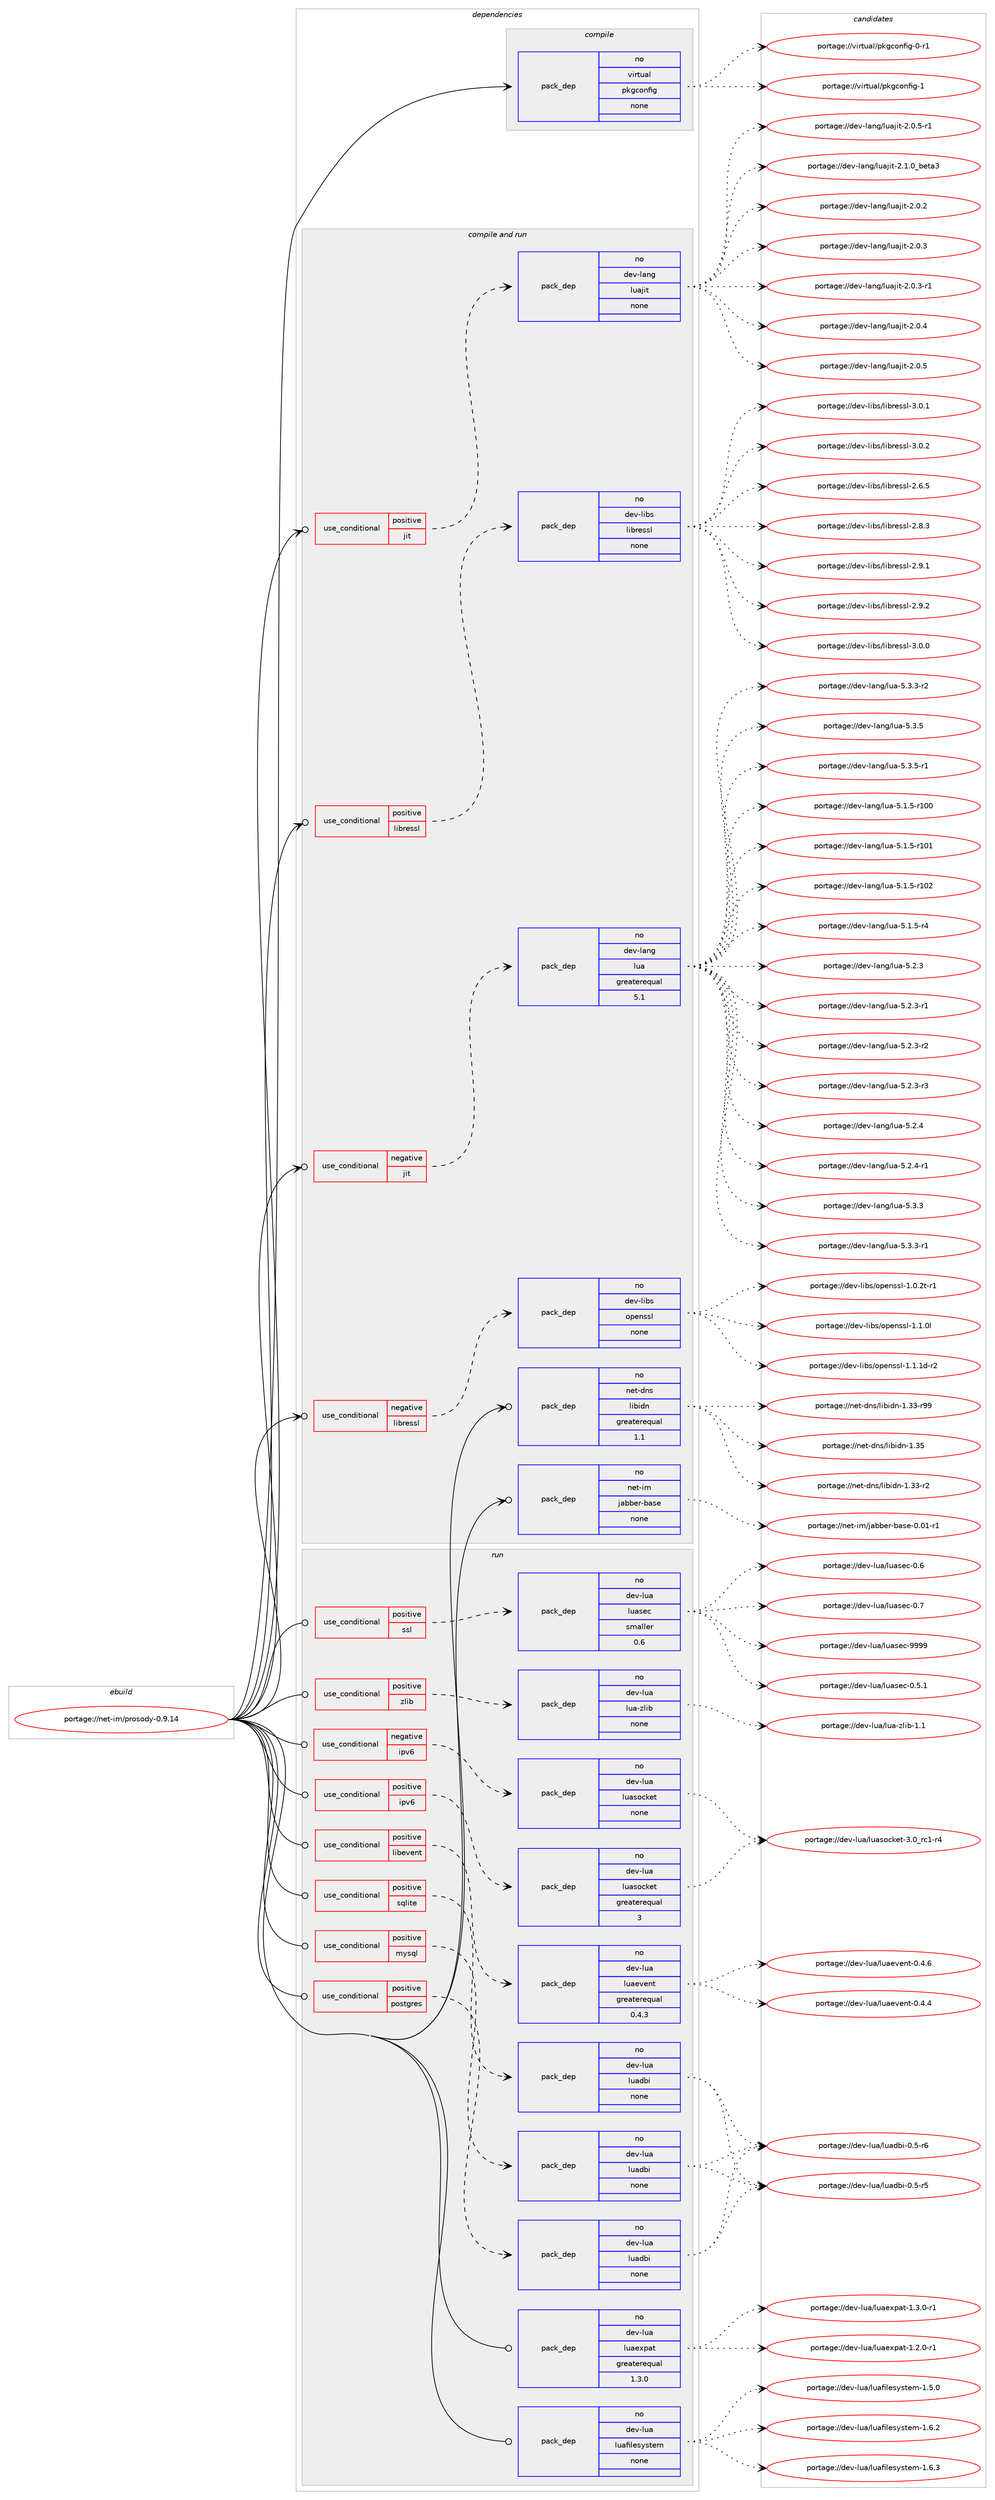 digraph prolog {

# *************
# Graph options
# *************

newrank=true;
concentrate=true;
compound=true;
graph [rankdir=LR,fontname=Helvetica,fontsize=10,ranksep=1.5];#, ranksep=2.5, nodesep=0.2];
edge  [arrowhead=vee];
node  [fontname=Helvetica,fontsize=10];

# **********
# The ebuild
# **********

subgraph cluster_leftcol {
color=gray;
rank=same;
label=<<i>ebuild</i>>;
id [label="portage://net-im/prosody-0.9.14", color=red, width=4, href="../net-im/prosody-0.9.14.svg"];
}

# ****************
# The dependencies
# ****************

subgraph cluster_midcol {
color=gray;
label=<<i>dependencies</i>>;
subgraph cluster_compile {
fillcolor="#eeeeee";
style=filled;
label=<<i>compile</i>>;
subgraph pack260940 {
dependency355776 [label=<<TABLE BORDER="0" CELLBORDER="1" CELLSPACING="0" CELLPADDING="4" WIDTH="220"><TR><TD ROWSPAN="6" CELLPADDING="30">pack_dep</TD></TR><TR><TD WIDTH="110">no</TD></TR><TR><TD>virtual</TD></TR><TR><TD>pkgconfig</TD></TR><TR><TD>none</TD></TR><TR><TD></TD></TR></TABLE>>, shape=none, color=blue];
}
id:e -> dependency355776:w [weight=20,style="solid",arrowhead="vee"];
}
subgraph cluster_compileandrun {
fillcolor="#eeeeee";
style=filled;
label=<<i>compile and run</i>>;
subgraph cond88953 {
dependency355777 [label=<<TABLE BORDER="0" CELLBORDER="1" CELLSPACING="0" CELLPADDING="4"><TR><TD ROWSPAN="3" CELLPADDING="10">use_conditional</TD></TR><TR><TD>negative</TD></TR><TR><TD>jit</TD></TR></TABLE>>, shape=none, color=red];
subgraph pack260941 {
dependency355778 [label=<<TABLE BORDER="0" CELLBORDER="1" CELLSPACING="0" CELLPADDING="4" WIDTH="220"><TR><TD ROWSPAN="6" CELLPADDING="30">pack_dep</TD></TR><TR><TD WIDTH="110">no</TD></TR><TR><TD>dev-lang</TD></TR><TR><TD>lua</TD></TR><TR><TD>greaterequal</TD></TR><TR><TD>5.1</TD></TR></TABLE>>, shape=none, color=blue];
}
dependency355777:e -> dependency355778:w [weight=20,style="dashed",arrowhead="vee"];
}
id:e -> dependency355777:w [weight=20,style="solid",arrowhead="odotvee"];
subgraph cond88954 {
dependency355779 [label=<<TABLE BORDER="0" CELLBORDER="1" CELLSPACING="0" CELLPADDING="4"><TR><TD ROWSPAN="3" CELLPADDING="10">use_conditional</TD></TR><TR><TD>negative</TD></TR><TR><TD>libressl</TD></TR></TABLE>>, shape=none, color=red];
subgraph pack260942 {
dependency355780 [label=<<TABLE BORDER="0" CELLBORDER="1" CELLSPACING="0" CELLPADDING="4" WIDTH="220"><TR><TD ROWSPAN="6" CELLPADDING="30">pack_dep</TD></TR><TR><TD WIDTH="110">no</TD></TR><TR><TD>dev-libs</TD></TR><TR><TD>openssl</TD></TR><TR><TD>none</TD></TR><TR><TD></TD></TR></TABLE>>, shape=none, color=blue];
}
dependency355779:e -> dependency355780:w [weight=20,style="dashed",arrowhead="vee"];
}
id:e -> dependency355779:w [weight=20,style="solid",arrowhead="odotvee"];
subgraph cond88955 {
dependency355781 [label=<<TABLE BORDER="0" CELLBORDER="1" CELLSPACING="0" CELLPADDING="4"><TR><TD ROWSPAN="3" CELLPADDING="10">use_conditional</TD></TR><TR><TD>positive</TD></TR><TR><TD>jit</TD></TR></TABLE>>, shape=none, color=red];
subgraph pack260943 {
dependency355782 [label=<<TABLE BORDER="0" CELLBORDER="1" CELLSPACING="0" CELLPADDING="4" WIDTH="220"><TR><TD ROWSPAN="6" CELLPADDING="30">pack_dep</TD></TR><TR><TD WIDTH="110">no</TD></TR><TR><TD>dev-lang</TD></TR><TR><TD>luajit</TD></TR><TR><TD>none</TD></TR><TR><TD></TD></TR></TABLE>>, shape=none, color=blue];
}
dependency355781:e -> dependency355782:w [weight=20,style="dashed",arrowhead="vee"];
}
id:e -> dependency355781:w [weight=20,style="solid",arrowhead="odotvee"];
subgraph cond88956 {
dependency355783 [label=<<TABLE BORDER="0" CELLBORDER="1" CELLSPACING="0" CELLPADDING="4"><TR><TD ROWSPAN="3" CELLPADDING="10">use_conditional</TD></TR><TR><TD>positive</TD></TR><TR><TD>libressl</TD></TR></TABLE>>, shape=none, color=red];
subgraph pack260944 {
dependency355784 [label=<<TABLE BORDER="0" CELLBORDER="1" CELLSPACING="0" CELLPADDING="4" WIDTH="220"><TR><TD ROWSPAN="6" CELLPADDING="30">pack_dep</TD></TR><TR><TD WIDTH="110">no</TD></TR><TR><TD>dev-libs</TD></TR><TR><TD>libressl</TD></TR><TR><TD>none</TD></TR><TR><TD></TD></TR></TABLE>>, shape=none, color=blue];
}
dependency355783:e -> dependency355784:w [weight=20,style="dashed",arrowhead="vee"];
}
id:e -> dependency355783:w [weight=20,style="solid",arrowhead="odotvee"];
subgraph pack260945 {
dependency355785 [label=<<TABLE BORDER="0" CELLBORDER="1" CELLSPACING="0" CELLPADDING="4" WIDTH="220"><TR><TD ROWSPAN="6" CELLPADDING="30">pack_dep</TD></TR><TR><TD WIDTH="110">no</TD></TR><TR><TD>net-dns</TD></TR><TR><TD>libidn</TD></TR><TR><TD>greaterequal</TD></TR><TR><TD>1.1</TD></TR></TABLE>>, shape=none, color=blue];
}
id:e -> dependency355785:w [weight=20,style="solid",arrowhead="odotvee"];
subgraph pack260946 {
dependency355786 [label=<<TABLE BORDER="0" CELLBORDER="1" CELLSPACING="0" CELLPADDING="4" WIDTH="220"><TR><TD ROWSPAN="6" CELLPADDING="30">pack_dep</TD></TR><TR><TD WIDTH="110">no</TD></TR><TR><TD>net-im</TD></TR><TR><TD>jabber-base</TD></TR><TR><TD>none</TD></TR><TR><TD></TD></TR></TABLE>>, shape=none, color=blue];
}
id:e -> dependency355786:w [weight=20,style="solid",arrowhead="odotvee"];
}
subgraph cluster_run {
fillcolor="#eeeeee";
style=filled;
label=<<i>run</i>>;
subgraph cond88957 {
dependency355787 [label=<<TABLE BORDER="0" CELLBORDER="1" CELLSPACING="0" CELLPADDING="4"><TR><TD ROWSPAN="3" CELLPADDING="10">use_conditional</TD></TR><TR><TD>negative</TD></TR><TR><TD>ipv6</TD></TR></TABLE>>, shape=none, color=red];
subgraph pack260947 {
dependency355788 [label=<<TABLE BORDER="0" CELLBORDER="1" CELLSPACING="0" CELLPADDING="4" WIDTH="220"><TR><TD ROWSPAN="6" CELLPADDING="30">pack_dep</TD></TR><TR><TD WIDTH="110">no</TD></TR><TR><TD>dev-lua</TD></TR><TR><TD>luasocket</TD></TR><TR><TD>none</TD></TR><TR><TD></TD></TR></TABLE>>, shape=none, color=blue];
}
dependency355787:e -> dependency355788:w [weight=20,style="dashed",arrowhead="vee"];
}
id:e -> dependency355787:w [weight=20,style="solid",arrowhead="odot"];
subgraph cond88958 {
dependency355789 [label=<<TABLE BORDER="0" CELLBORDER="1" CELLSPACING="0" CELLPADDING="4"><TR><TD ROWSPAN="3" CELLPADDING="10">use_conditional</TD></TR><TR><TD>positive</TD></TR><TR><TD>ipv6</TD></TR></TABLE>>, shape=none, color=red];
subgraph pack260948 {
dependency355790 [label=<<TABLE BORDER="0" CELLBORDER="1" CELLSPACING="0" CELLPADDING="4" WIDTH="220"><TR><TD ROWSPAN="6" CELLPADDING="30">pack_dep</TD></TR><TR><TD WIDTH="110">no</TD></TR><TR><TD>dev-lua</TD></TR><TR><TD>luasocket</TD></TR><TR><TD>greaterequal</TD></TR><TR><TD>3</TD></TR></TABLE>>, shape=none, color=blue];
}
dependency355789:e -> dependency355790:w [weight=20,style="dashed",arrowhead="vee"];
}
id:e -> dependency355789:w [weight=20,style="solid",arrowhead="odot"];
subgraph cond88959 {
dependency355791 [label=<<TABLE BORDER="0" CELLBORDER="1" CELLSPACING="0" CELLPADDING="4"><TR><TD ROWSPAN="3" CELLPADDING="10">use_conditional</TD></TR><TR><TD>positive</TD></TR><TR><TD>libevent</TD></TR></TABLE>>, shape=none, color=red];
subgraph pack260949 {
dependency355792 [label=<<TABLE BORDER="0" CELLBORDER="1" CELLSPACING="0" CELLPADDING="4" WIDTH="220"><TR><TD ROWSPAN="6" CELLPADDING="30">pack_dep</TD></TR><TR><TD WIDTH="110">no</TD></TR><TR><TD>dev-lua</TD></TR><TR><TD>luaevent</TD></TR><TR><TD>greaterequal</TD></TR><TR><TD>0.4.3</TD></TR></TABLE>>, shape=none, color=blue];
}
dependency355791:e -> dependency355792:w [weight=20,style="dashed",arrowhead="vee"];
}
id:e -> dependency355791:w [weight=20,style="solid",arrowhead="odot"];
subgraph cond88960 {
dependency355793 [label=<<TABLE BORDER="0" CELLBORDER="1" CELLSPACING="0" CELLPADDING="4"><TR><TD ROWSPAN="3" CELLPADDING="10">use_conditional</TD></TR><TR><TD>positive</TD></TR><TR><TD>mysql</TD></TR></TABLE>>, shape=none, color=red];
subgraph pack260950 {
dependency355794 [label=<<TABLE BORDER="0" CELLBORDER="1" CELLSPACING="0" CELLPADDING="4" WIDTH="220"><TR><TD ROWSPAN="6" CELLPADDING="30">pack_dep</TD></TR><TR><TD WIDTH="110">no</TD></TR><TR><TD>dev-lua</TD></TR><TR><TD>luadbi</TD></TR><TR><TD>none</TD></TR><TR><TD></TD></TR></TABLE>>, shape=none, color=blue];
}
dependency355793:e -> dependency355794:w [weight=20,style="dashed",arrowhead="vee"];
}
id:e -> dependency355793:w [weight=20,style="solid",arrowhead="odot"];
subgraph cond88961 {
dependency355795 [label=<<TABLE BORDER="0" CELLBORDER="1" CELLSPACING="0" CELLPADDING="4"><TR><TD ROWSPAN="3" CELLPADDING="10">use_conditional</TD></TR><TR><TD>positive</TD></TR><TR><TD>postgres</TD></TR></TABLE>>, shape=none, color=red];
subgraph pack260951 {
dependency355796 [label=<<TABLE BORDER="0" CELLBORDER="1" CELLSPACING="0" CELLPADDING="4" WIDTH="220"><TR><TD ROWSPAN="6" CELLPADDING="30">pack_dep</TD></TR><TR><TD WIDTH="110">no</TD></TR><TR><TD>dev-lua</TD></TR><TR><TD>luadbi</TD></TR><TR><TD>none</TD></TR><TR><TD></TD></TR></TABLE>>, shape=none, color=blue];
}
dependency355795:e -> dependency355796:w [weight=20,style="dashed",arrowhead="vee"];
}
id:e -> dependency355795:w [weight=20,style="solid",arrowhead="odot"];
subgraph cond88962 {
dependency355797 [label=<<TABLE BORDER="0" CELLBORDER="1" CELLSPACING="0" CELLPADDING="4"><TR><TD ROWSPAN="3" CELLPADDING="10">use_conditional</TD></TR><TR><TD>positive</TD></TR><TR><TD>sqlite</TD></TR></TABLE>>, shape=none, color=red];
subgraph pack260952 {
dependency355798 [label=<<TABLE BORDER="0" CELLBORDER="1" CELLSPACING="0" CELLPADDING="4" WIDTH="220"><TR><TD ROWSPAN="6" CELLPADDING="30">pack_dep</TD></TR><TR><TD WIDTH="110">no</TD></TR><TR><TD>dev-lua</TD></TR><TR><TD>luadbi</TD></TR><TR><TD>none</TD></TR><TR><TD></TD></TR></TABLE>>, shape=none, color=blue];
}
dependency355797:e -> dependency355798:w [weight=20,style="dashed",arrowhead="vee"];
}
id:e -> dependency355797:w [weight=20,style="solid",arrowhead="odot"];
subgraph cond88963 {
dependency355799 [label=<<TABLE BORDER="0" CELLBORDER="1" CELLSPACING="0" CELLPADDING="4"><TR><TD ROWSPAN="3" CELLPADDING="10">use_conditional</TD></TR><TR><TD>positive</TD></TR><TR><TD>ssl</TD></TR></TABLE>>, shape=none, color=red];
subgraph pack260953 {
dependency355800 [label=<<TABLE BORDER="0" CELLBORDER="1" CELLSPACING="0" CELLPADDING="4" WIDTH="220"><TR><TD ROWSPAN="6" CELLPADDING="30">pack_dep</TD></TR><TR><TD WIDTH="110">no</TD></TR><TR><TD>dev-lua</TD></TR><TR><TD>luasec</TD></TR><TR><TD>smaller</TD></TR><TR><TD>0.6</TD></TR></TABLE>>, shape=none, color=blue];
}
dependency355799:e -> dependency355800:w [weight=20,style="dashed",arrowhead="vee"];
}
id:e -> dependency355799:w [weight=20,style="solid",arrowhead="odot"];
subgraph cond88964 {
dependency355801 [label=<<TABLE BORDER="0" CELLBORDER="1" CELLSPACING="0" CELLPADDING="4"><TR><TD ROWSPAN="3" CELLPADDING="10">use_conditional</TD></TR><TR><TD>positive</TD></TR><TR><TD>zlib</TD></TR></TABLE>>, shape=none, color=red];
subgraph pack260954 {
dependency355802 [label=<<TABLE BORDER="0" CELLBORDER="1" CELLSPACING="0" CELLPADDING="4" WIDTH="220"><TR><TD ROWSPAN="6" CELLPADDING="30">pack_dep</TD></TR><TR><TD WIDTH="110">no</TD></TR><TR><TD>dev-lua</TD></TR><TR><TD>lua-zlib</TD></TR><TR><TD>none</TD></TR><TR><TD></TD></TR></TABLE>>, shape=none, color=blue];
}
dependency355801:e -> dependency355802:w [weight=20,style="dashed",arrowhead="vee"];
}
id:e -> dependency355801:w [weight=20,style="solid",arrowhead="odot"];
subgraph pack260955 {
dependency355803 [label=<<TABLE BORDER="0" CELLBORDER="1" CELLSPACING="0" CELLPADDING="4" WIDTH="220"><TR><TD ROWSPAN="6" CELLPADDING="30">pack_dep</TD></TR><TR><TD WIDTH="110">no</TD></TR><TR><TD>dev-lua</TD></TR><TR><TD>luaexpat</TD></TR><TR><TD>greaterequal</TD></TR><TR><TD>1.3.0</TD></TR></TABLE>>, shape=none, color=blue];
}
id:e -> dependency355803:w [weight=20,style="solid",arrowhead="odot"];
subgraph pack260956 {
dependency355804 [label=<<TABLE BORDER="0" CELLBORDER="1" CELLSPACING="0" CELLPADDING="4" WIDTH="220"><TR><TD ROWSPAN="6" CELLPADDING="30">pack_dep</TD></TR><TR><TD WIDTH="110">no</TD></TR><TR><TD>dev-lua</TD></TR><TR><TD>luafilesystem</TD></TR><TR><TD>none</TD></TR><TR><TD></TD></TR></TABLE>>, shape=none, color=blue];
}
id:e -> dependency355804:w [weight=20,style="solid",arrowhead="odot"];
}
}

# **************
# The candidates
# **************

subgraph cluster_choices {
rank=same;
color=gray;
label=<<i>candidates</i>>;

subgraph choice260940 {
color=black;
nodesep=1;
choiceportage11810511411611797108471121071039911111010210510345484511449 [label="portage://virtual/pkgconfig-0-r1", color=red, width=4,href="../virtual/pkgconfig-0-r1.svg"];
choiceportage1181051141161179710847112107103991111101021051034549 [label="portage://virtual/pkgconfig-1", color=red, width=4,href="../virtual/pkgconfig-1.svg"];
dependency355776:e -> choiceportage11810511411611797108471121071039911111010210510345484511449:w [style=dotted,weight="100"];
dependency355776:e -> choiceportage1181051141161179710847112107103991111101021051034549:w [style=dotted,weight="100"];
}
subgraph choice260941 {
color=black;
nodesep=1;
choiceportage1001011184510897110103471081179745534649465345114494848 [label="portage://dev-lang/lua-5.1.5-r100", color=red, width=4,href="../dev-lang/lua-5.1.5-r100.svg"];
choiceportage1001011184510897110103471081179745534649465345114494849 [label="portage://dev-lang/lua-5.1.5-r101", color=red, width=4,href="../dev-lang/lua-5.1.5-r101.svg"];
choiceportage1001011184510897110103471081179745534649465345114494850 [label="portage://dev-lang/lua-5.1.5-r102", color=red, width=4,href="../dev-lang/lua-5.1.5-r102.svg"];
choiceportage100101118451089711010347108117974553464946534511452 [label="portage://dev-lang/lua-5.1.5-r4", color=red, width=4,href="../dev-lang/lua-5.1.5-r4.svg"];
choiceportage10010111845108971101034710811797455346504651 [label="portage://dev-lang/lua-5.2.3", color=red, width=4,href="../dev-lang/lua-5.2.3.svg"];
choiceportage100101118451089711010347108117974553465046514511449 [label="portage://dev-lang/lua-5.2.3-r1", color=red, width=4,href="../dev-lang/lua-5.2.3-r1.svg"];
choiceportage100101118451089711010347108117974553465046514511450 [label="portage://dev-lang/lua-5.2.3-r2", color=red, width=4,href="../dev-lang/lua-5.2.3-r2.svg"];
choiceportage100101118451089711010347108117974553465046514511451 [label="portage://dev-lang/lua-5.2.3-r3", color=red, width=4,href="../dev-lang/lua-5.2.3-r3.svg"];
choiceportage10010111845108971101034710811797455346504652 [label="portage://dev-lang/lua-5.2.4", color=red, width=4,href="../dev-lang/lua-5.2.4.svg"];
choiceportage100101118451089711010347108117974553465046524511449 [label="portage://dev-lang/lua-5.2.4-r1", color=red, width=4,href="../dev-lang/lua-5.2.4-r1.svg"];
choiceportage10010111845108971101034710811797455346514651 [label="portage://dev-lang/lua-5.3.3", color=red, width=4,href="../dev-lang/lua-5.3.3.svg"];
choiceportage100101118451089711010347108117974553465146514511449 [label="portage://dev-lang/lua-5.3.3-r1", color=red, width=4,href="../dev-lang/lua-5.3.3-r1.svg"];
choiceportage100101118451089711010347108117974553465146514511450 [label="portage://dev-lang/lua-5.3.3-r2", color=red, width=4,href="../dev-lang/lua-5.3.3-r2.svg"];
choiceportage10010111845108971101034710811797455346514653 [label="portage://dev-lang/lua-5.3.5", color=red, width=4,href="../dev-lang/lua-5.3.5.svg"];
choiceportage100101118451089711010347108117974553465146534511449 [label="portage://dev-lang/lua-5.3.5-r1", color=red, width=4,href="../dev-lang/lua-5.3.5-r1.svg"];
dependency355778:e -> choiceportage1001011184510897110103471081179745534649465345114494848:w [style=dotted,weight="100"];
dependency355778:e -> choiceportage1001011184510897110103471081179745534649465345114494849:w [style=dotted,weight="100"];
dependency355778:e -> choiceportage1001011184510897110103471081179745534649465345114494850:w [style=dotted,weight="100"];
dependency355778:e -> choiceportage100101118451089711010347108117974553464946534511452:w [style=dotted,weight="100"];
dependency355778:e -> choiceportage10010111845108971101034710811797455346504651:w [style=dotted,weight="100"];
dependency355778:e -> choiceportage100101118451089711010347108117974553465046514511449:w [style=dotted,weight="100"];
dependency355778:e -> choiceportage100101118451089711010347108117974553465046514511450:w [style=dotted,weight="100"];
dependency355778:e -> choiceportage100101118451089711010347108117974553465046514511451:w [style=dotted,weight="100"];
dependency355778:e -> choiceportage10010111845108971101034710811797455346504652:w [style=dotted,weight="100"];
dependency355778:e -> choiceportage100101118451089711010347108117974553465046524511449:w [style=dotted,weight="100"];
dependency355778:e -> choiceportage10010111845108971101034710811797455346514651:w [style=dotted,weight="100"];
dependency355778:e -> choiceportage100101118451089711010347108117974553465146514511449:w [style=dotted,weight="100"];
dependency355778:e -> choiceportage100101118451089711010347108117974553465146514511450:w [style=dotted,weight="100"];
dependency355778:e -> choiceportage10010111845108971101034710811797455346514653:w [style=dotted,weight="100"];
dependency355778:e -> choiceportage100101118451089711010347108117974553465146534511449:w [style=dotted,weight="100"];
}
subgraph choice260942 {
color=black;
nodesep=1;
choiceportage1001011184510810598115471111121011101151151084549464846501164511449 [label="portage://dev-libs/openssl-1.0.2t-r1", color=red, width=4,href="../dev-libs/openssl-1.0.2t-r1.svg"];
choiceportage100101118451081059811547111112101110115115108454946494648108 [label="portage://dev-libs/openssl-1.1.0l", color=red, width=4,href="../dev-libs/openssl-1.1.0l.svg"];
choiceportage1001011184510810598115471111121011101151151084549464946491004511450 [label="portage://dev-libs/openssl-1.1.1d-r2", color=red, width=4,href="../dev-libs/openssl-1.1.1d-r2.svg"];
dependency355780:e -> choiceportage1001011184510810598115471111121011101151151084549464846501164511449:w [style=dotted,weight="100"];
dependency355780:e -> choiceportage100101118451081059811547111112101110115115108454946494648108:w [style=dotted,weight="100"];
dependency355780:e -> choiceportage1001011184510810598115471111121011101151151084549464946491004511450:w [style=dotted,weight="100"];
}
subgraph choice260943 {
color=black;
nodesep=1;
choiceportage10010111845108971101034710811797106105116455046484650 [label="portage://dev-lang/luajit-2.0.2", color=red, width=4,href="../dev-lang/luajit-2.0.2.svg"];
choiceportage10010111845108971101034710811797106105116455046484651 [label="portage://dev-lang/luajit-2.0.3", color=red, width=4,href="../dev-lang/luajit-2.0.3.svg"];
choiceportage100101118451089711010347108117971061051164550464846514511449 [label="portage://dev-lang/luajit-2.0.3-r1", color=red, width=4,href="../dev-lang/luajit-2.0.3-r1.svg"];
choiceportage10010111845108971101034710811797106105116455046484652 [label="portage://dev-lang/luajit-2.0.4", color=red, width=4,href="../dev-lang/luajit-2.0.4.svg"];
choiceportage10010111845108971101034710811797106105116455046484653 [label="portage://dev-lang/luajit-2.0.5", color=red, width=4,href="../dev-lang/luajit-2.0.5.svg"];
choiceportage100101118451089711010347108117971061051164550464846534511449 [label="portage://dev-lang/luajit-2.0.5-r1", color=red, width=4,href="../dev-lang/luajit-2.0.5-r1.svg"];
choiceportage1001011184510897110103471081179710610511645504649464895981011169751 [label="portage://dev-lang/luajit-2.1.0_beta3", color=red, width=4,href="../dev-lang/luajit-2.1.0_beta3.svg"];
dependency355782:e -> choiceportage10010111845108971101034710811797106105116455046484650:w [style=dotted,weight="100"];
dependency355782:e -> choiceportage10010111845108971101034710811797106105116455046484651:w [style=dotted,weight="100"];
dependency355782:e -> choiceportage100101118451089711010347108117971061051164550464846514511449:w [style=dotted,weight="100"];
dependency355782:e -> choiceportage10010111845108971101034710811797106105116455046484652:w [style=dotted,weight="100"];
dependency355782:e -> choiceportage10010111845108971101034710811797106105116455046484653:w [style=dotted,weight="100"];
dependency355782:e -> choiceportage100101118451089711010347108117971061051164550464846534511449:w [style=dotted,weight="100"];
dependency355782:e -> choiceportage1001011184510897110103471081179710610511645504649464895981011169751:w [style=dotted,weight="100"];
}
subgraph choice260944 {
color=black;
nodesep=1;
choiceportage10010111845108105981154710810598114101115115108455046544653 [label="portage://dev-libs/libressl-2.6.5", color=red, width=4,href="../dev-libs/libressl-2.6.5.svg"];
choiceportage10010111845108105981154710810598114101115115108455046564651 [label="portage://dev-libs/libressl-2.8.3", color=red, width=4,href="../dev-libs/libressl-2.8.3.svg"];
choiceportage10010111845108105981154710810598114101115115108455046574649 [label="portage://dev-libs/libressl-2.9.1", color=red, width=4,href="../dev-libs/libressl-2.9.1.svg"];
choiceportage10010111845108105981154710810598114101115115108455046574650 [label="portage://dev-libs/libressl-2.9.2", color=red, width=4,href="../dev-libs/libressl-2.9.2.svg"];
choiceportage10010111845108105981154710810598114101115115108455146484648 [label="portage://dev-libs/libressl-3.0.0", color=red, width=4,href="../dev-libs/libressl-3.0.0.svg"];
choiceportage10010111845108105981154710810598114101115115108455146484649 [label="portage://dev-libs/libressl-3.0.1", color=red, width=4,href="../dev-libs/libressl-3.0.1.svg"];
choiceportage10010111845108105981154710810598114101115115108455146484650 [label="portage://dev-libs/libressl-3.0.2", color=red, width=4,href="../dev-libs/libressl-3.0.2.svg"];
dependency355784:e -> choiceportage10010111845108105981154710810598114101115115108455046544653:w [style=dotted,weight="100"];
dependency355784:e -> choiceportage10010111845108105981154710810598114101115115108455046564651:w [style=dotted,weight="100"];
dependency355784:e -> choiceportage10010111845108105981154710810598114101115115108455046574649:w [style=dotted,weight="100"];
dependency355784:e -> choiceportage10010111845108105981154710810598114101115115108455046574650:w [style=dotted,weight="100"];
dependency355784:e -> choiceportage10010111845108105981154710810598114101115115108455146484648:w [style=dotted,weight="100"];
dependency355784:e -> choiceportage10010111845108105981154710810598114101115115108455146484649:w [style=dotted,weight="100"];
dependency355784:e -> choiceportage10010111845108105981154710810598114101115115108455146484650:w [style=dotted,weight="100"];
}
subgraph choice260945 {
color=black;
nodesep=1;
choiceportage11010111645100110115471081059810510011045494651514511450 [label="portage://net-dns/libidn-1.33-r2", color=red, width=4,href="../net-dns/libidn-1.33-r2.svg"];
choiceportage1101011164510011011547108105981051001104549465151451145757 [label="portage://net-dns/libidn-1.33-r99", color=red, width=4,href="../net-dns/libidn-1.33-r99.svg"];
choiceportage1101011164510011011547108105981051001104549465153 [label="portage://net-dns/libidn-1.35", color=red, width=4,href="../net-dns/libidn-1.35.svg"];
dependency355785:e -> choiceportage11010111645100110115471081059810510011045494651514511450:w [style=dotted,weight="100"];
dependency355785:e -> choiceportage1101011164510011011547108105981051001104549465151451145757:w [style=dotted,weight="100"];
dependency355785:e -> choiceportage1101011164510011011547108105981051001104549465153:w [style=dotted,weight="100"];
}
subgraph choice260946 {
color=black;
nodesep=1;
choiceportage110101116451051094710697989810111445989711510145484648494511449 [label="portage://net-im/jabber-base-0.01-r1", color=red, width=4,href="../net-im/jabber-base-0.01-r1.svg"];
dependency355786:e -> choiceportage110101116451051094710697989810111445989711510145484648494511449:w [style=dotted,weight="100"];
}
subgraph choice260947 {
color=black;
nodesep=1;
choiceportage1001011184510811797471081179711511199107101116455146489511499494511452 [label="portage://dev-lua/luasocket-3.0_rc1-r4", color=red, width=4,href="../dev-lua/luasocket-3.0_rc1-r4.svg"];
dependency355788:e -> choiceportage1001011184510811797471081179711511199107101116455146489511499494511452:w [style=dotted,weight="100"];
}
subgraph choice260948 {
color=black;
nodesep=1;
choiceportage1001011184510811797471081179711511199107101116455146489511499494511452 [label="portage://dev-lua/luasocket-3.0_rc1-r4", color=red, width=4,href="../dev-lua/luasocket-3.0_rc1-r4.svg"];
dependency355790:e -> choiceportage1001011184510811797471081179711511199107101116455146489511499494511452:w [style=dotted,weight="100"];
}
subgraph choice260949 {
color=black;
nodesep=1;
choiceportage10010111845108117974710811797101118101110116454846524652 [label="portage://dev-lua/luaevent-0.4.4", color=red, width=4,href="../dev-lua/luaevent-0.4.4.svg"];
choiceportage10010111845108117974710811797101118101110116454846524654 [label="portage://dev-lua/luaevent-0.4.6", color=red, width=4,href="../dev-lua/luaevent-0.4.6.svg"];
dependency355792:e -> choiceportage10010111845108117974710811797101118101110116454846524652:w [style=dotted,weight="100"];
dependency355792:e -> choiceportage10010111845108117974710811797101118101110116454846524654:w [style=dotted,weight="100"];
}
subgraph choice260950 {
color=black;
nodesep=1;
choiceportage1001011184510811797471081179710098105454846534511453 [label="portage://dev-lua/luadbi-0.5-r5", color=red, width=4,href="../dev-lua/luadbi-0.5-r5.svg"];
choiceportage1001011184510811797471081179710098105454846534511454 [label="portage://dev-lua/luadbi-0.5-r6", color=red, width=4,href="../dev-lua/luadbi-0.5-r6.svg"];
dependency355794:e -> choiceportage1001011184510811797471081179710098105454846534511453:w [style=dotted,weight="100"];
dependency355794:e -> choiceportage1001011184510811797471081179710098105454846534511454:w [style=dotted,weight="100"];
}
subgraph choice260951 {
color=black;
nodesep=1;
choiceportage1001011184510811797471081179710098105454846534511453 [label="portage://dev-lua/luadbi-0.5-r5", color=red, width=4,href="../dev-lua/luadbi-0.5-r5.svg"];
choiceportage1001011184510811797471081179710098105454846534511454 [label="portage://dev-lua/luadbi-0.5-r6", color=red, width=4,href="../dev-lua/luadbi-0.5-r6.svg"];
dependency355796:e -> choiceportage1001011184510811797471081179710098105454846534511453:w [style=dotted,weight="100"];
dependency355796:e -> choiceportage1001011184510811797471081179710098105454846534511454:w [style=dotted,weight="100"];
}
subgraph choice260952 {
color=black;
nodesep=1;
choiceportage1001011184510811797471081179710098105454846534511453 [label="portage://dev-lua/luadbi-0.5-r5", color=red, width=4,href="../dev-lua/luadbi-0.5-r5.svg"];
choiceportage1001011184510811797471081179710098105454846534511454 [label="portage://dev-lua/luadbi-0.5-r6", color=red, width=4,href="../dev-lua/luadbi-0.5-r6.svg"];
dependency355798:e -> choiceportage1001011184510811797471081179710098105454846534511453:w [style=dotted,weight="100"];
dependency355798:e -> choiceportage1001011184510811797471081179710098105454846534511454:w [style=dotted,weight="100"];
}
subgraph choice260953 {
color=black;
nodesep=1;
choiceportage1001011184510811797471081179711510199454846534649 [label="portage://dev-lua/luasec-0.5.1", color=red, width=4,href="../dev-lua/luasec-0.5.1.svg"];
choiceportage100101118451081179747108117971151019945484654 [label="portage://dev-lua/luasec-0.6", color=red, width=4,href="../dev-lua/luasec-0.6.svg"];
choiceportage100101118451081179747108117971151019945484655 [label="portage://dev-lua/luasec-0.7", color=red, width=4,href="../dev-lua/luasec-0.7.svg"];
choiceportage10010111845108117974710811797115101994557575757 [label="portage://dev-lua/luasec-9999", color=red, width=4,href="../dev-lua/luasec-9999.svg"];
dependency355800:e -> choiceportage1001011184510811797471081179711510199454846534649:w [style=dotted,weight="100"];
dependency355800:e -> choiceportage100101118451081179747108117971151019945484654:w [style=dotted,weight="100"];
dependency355800:e -> choiceportage100101118451081179747108117971151019945484655:w [style=dotted,weight="100"];
dependency355800:e -> choiceportage10010111845108117974710811797115101994557575757:w [style=dotted,weight="100"];
}
subgraph choice260954 {
color=black;
nodesep=1;
choiceportage10010111845108117974710811797451221081059845494649 [label="portage://dev-lua/lua-zlib-1.1", color=red, width=4,href="../dev-lua/lua-zlib-1.1.svg"];
dependency355802:e -> choiceportage10010111845108117974710811797451221081059845494649:w [style=dotted,weight="100"];
}
subgraph choice260955 {
color=black;
nodesep=1;
choiceportage10010111845108117974710811797101120112971164549465046484511449 [label="portage://dev-lua/luaexpat-1.2.0-r1", color=red, width=4,href="../dev-lua/luaexpat-1.2.0-r1.svg"];
choiceportage10010111845108117974710811797101120112971164549465146484511449 [label="portage://dev-lua/luaexpat-1.3.0-r1", color=red, width=4,href="../dev-lua/luaexpat-1.3.0-r1.svg"];
dependency355803:e -> choiceportage10010111845108117974710811797101120112971164549465046484511449:w [style=dotted,weight="100"];
dependency355803:e -> choiceportage10010111845108117974710811797101120112971164549465146484511449:w [style=dotted,weight="100"];
}
subgraph choice260956 {
color=black;
nodesep=1;
choiceportage10010111845108117974710811797102105108101115121115116101109454946534648 [label="portage://dev-lua/luafilesystem-1.5.0", color=red, width=4,href="../dev-lua/luafilesystem-1.5.0.svg"];
choiceportage10010111845108117974710811797102105108101115121115116101109454946544650 [label="portage://dev-lua/luafilesystem-1.6.2", color=red, width=4,href="../dev-lua/luafilesystem-1.6.2.svg"];
choiceportage10010111845108117974710811797102105108101115121115116101109454946544651 [label="portage://dev-lua/luafilesystem-1.6.3", color=red, width=4,href="../dev-lua/luafilesystem-1.6.3.svg"];
dependency355804:e -> choiceportage10010111845108117974710811797102105108101115121115116101109454946534648:w [style=dotted,weight="100"];
dependency355804:e -> choiceportage10010111845108117974710811797102105108101115121115116101109454946544650:w [style=dotted,weight="100"];
dependency355804:e -> choiceportage10010111845108117974710811797102105108101115121115116101109454946544651:w [style=dotted,weight="100"];
}
}

}
